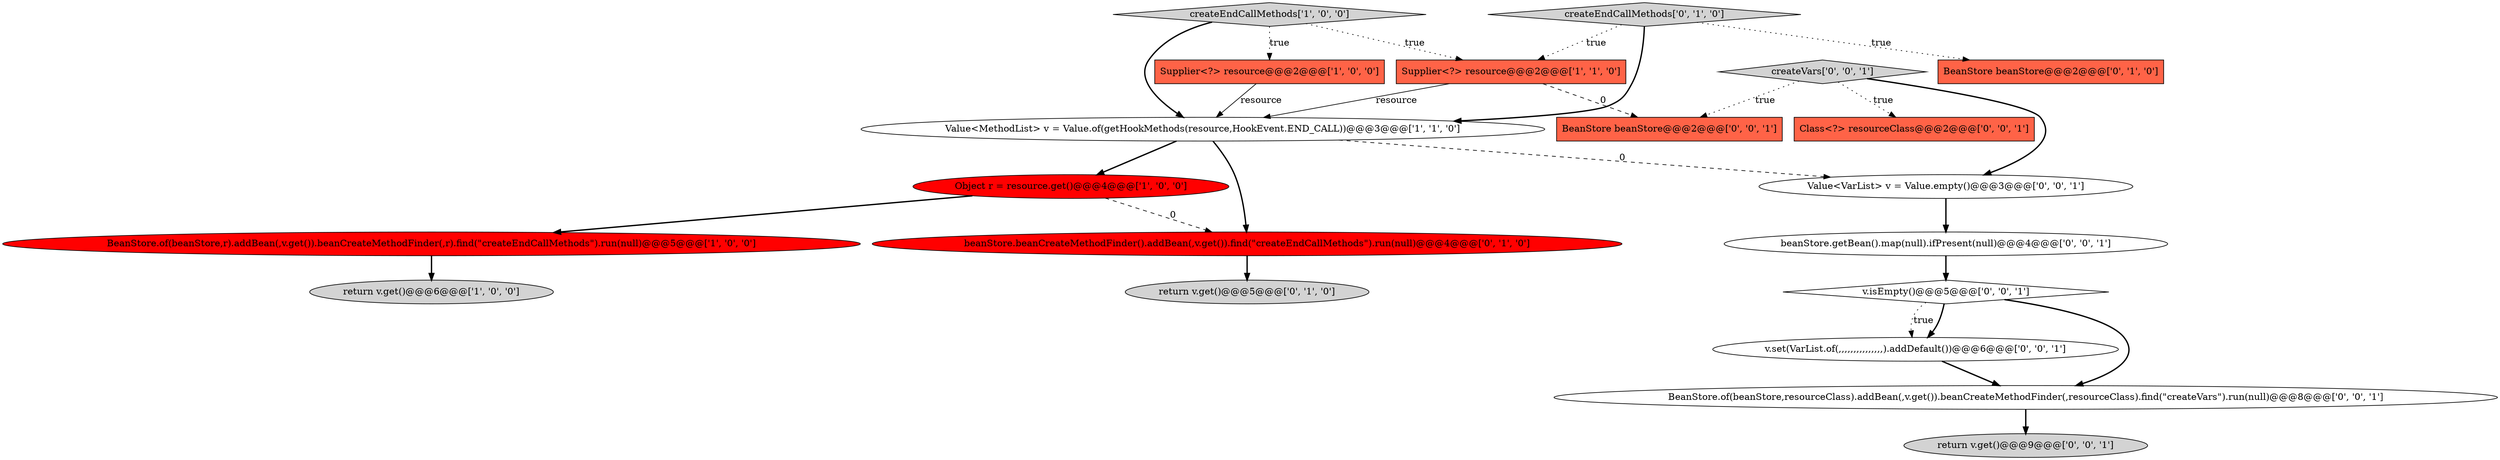 digraph {
14 [style = filled, label = "beanStore.getBean().map(null).ifPresent(null)@@@4@@@['0', '0', '1']", fillcolor = white, shape = ellipse image = "AAA0AAABBB3BBB"];
3 [style = filled, label = "Supplier<?> resource@@@2@@@['1', '1', '0']", fillcolor = tomato, shape = box image = "AAA0AAABBB1BBB"];
18 [style = filled, label = "BeanStore beanStore@@@2@@@['0', '0', '1']", fillcolor = tomato, shape = box image = "AAA0AAABBB3BBB"];
1 [style = filled, label = "return v.get()@@@6@@@['1', '0', '0']", fillcolor = lightgray, shape = ellipse image = "AAA0AAABBB1BBB"];
2 [style = filled, label = "createEndCallMethods['1', '0', '0']", fillcolor = lightgray, shape = diamond image = "AAA0AAABBB1BBB"];
4 [style = filled, label = "Object r = resource.get()@@@4@@@['1', '0', '0']", fillcolor = red, shape = ellipse image = "AAA1AAABBB1BBB"];
5 [style = filled, label = "BeanStore.of(beanStore,r).addBean(,v.get()).beanCreateMethodFinder(,r).find(\"createEndCallMethods\").run(null)@@@5@@@['1', '0', '0']", fillcolor = red, shape = ellipse image = "AAA1AAABBB1BBB"];
9 [style = filled, label = "return v.get()@@@5@@@['0', '1', '0']", fillcolor = lightgray, shape = ellipse image = "AAA0AAABBB2BBB"];
7 [style = filled, label = "beanStore.beanCreateMethodFinder().addBean(,v.get()).find(\"createEndCallMethods\").run(null)@@@4@@@['0', '1', '0']", fillcolor = red, shape = ellipse image = "AAA1AAABBB2BBB"];
19 [style = filled, label = "v.set(VarList.of(,,,,,,,,,,,,,,,).addDefault())@@@6@@@['0', '0', '1']", fillcolor = white, shape = ellipse image = "AAA0AAABBB3BBB"];
10 [style = filled, label = "createEndCallMethods['0', '1', '0']", fillcolor = lightgray, shape = diamond image = "AAA0AAABBB2BBB"];
15 [style = filled, label = "BeanStore.of(beanStore,resourceClass).addBean(,v.get()).beanCreateMethodFinder(,resourceClass).find(\"createVars\").run(null)@@@8@@@['0', '0', '1']", fillcolor = white, shape = ellipse image = "AAA0AAABBB3BBB"];
16 [style = filled, label = "return v.get()@@@9@@@['0', '0', '1']", fillcolor = lightgray, shape = ellipse image = "AAA0AAABBB3BBB"];
0 [style = filled, label = "Supplier<?> resource@@@2@@@['1', '0', '0']", fillcolor = tomato, shape = box image = "AAA0AAABBB1BBB"];
13 [style = filled, label = "Value<VarList> v = Value.empty()@@@3@@@['0', '0', '1']", fillcolor = white, shape = ellipse image = "AAA0AAABBB3BBB"];
12 [style = filled, label = "createVars['0', '0', '1']", fillcolor = lightgray, shape = diamond image = "AAA0AAABBB3BBB"];
6 [style = filled, label = "Value<MethodList> v = Value.of(getHookMethods(resource,HookEvent.END_CALL))@@@3@@@['1', '1', '0']", fillcolor = white, shape = ellipse image = "AAA0AAABBB1BBB"];
17 [style = filled, label = "Class<?> resourceClass@@@2@@@['0', '0', '1']", fillcolor = tomato, shape = box image = "AAA0AAABBB3BBB"];
8 [style = filled, label = "BeanStore beanStore@@@2@@@['0', '1', '0']", fillcolor = tomato, shape = box image = "AAA0AAABBB2BBB"];
11 [style = filled, label = "v.isEmpty()@@@5@@@['0', '0', '1']", fillcolor = white, shape = diamond image = "AAA0AAABBB3BBB"];
2->3 [style = dotted, label="true"];
10->8 [style = dotted, label="true"];
12->17 [style = dotted, label="true"];
2->0 [style = dotted, label="true"];
2->6 [style = bold, label=""];
3->18 [style = dashed, label="0"];
3->6 [style = solid, label="resource"];
10->3 [style = dotted, label="true"];
12->18 [style = dotted, label="true"];
11->19 [style = bold, label=""];
15->16 [style = bold, label=""];
10->6 [style = bold, label=""];
11->15 [style = bold, label=""];
7->9 [style = bold, label=""];
12->13 [style = bold, label=""];
6->4 [style = bold, label=""];
5->1 [style = bold, label=""];
6->13 [style = dashed, label="0"];
4->7 [style = dashed, label="0"];
0->6 [style = solid, label="resource"];
11->19 [style = dotted, label="true"];
19->15 [style = bold, label=""];
6->7 [style = bold, label=""];
14->11 [style = bold, label=""];
4->5 [style = bold, label=""];
13->14 [style = bold, label=""];
}
